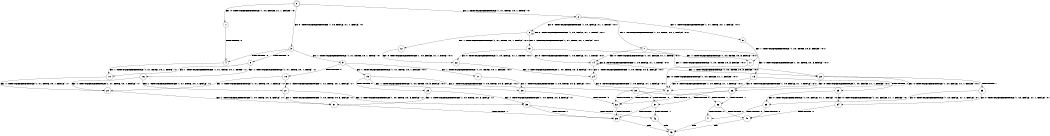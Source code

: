 digraph BCG {
size = "7, 10.5";
center = TRUE;
node [shape = circle];
0 [peripheries = 2];
0 -> 1 [label = "EX !0 !ATOMIC_EXCH_BRANCH (1, +0, FALSE, +1, 1, FALSE) !:0:"];
0 -> 2 [label = "EX !1 !ATOMIC_EXCH_BRANCH (1, +1, TRUE, +0, 1, TRUE) !:0:"];
0 -> 3 [label = "EX !0 !ATOMIC_EXCH_BRANCH (1, +0, FALSE, +1, 1, FALSE) !:0:"];
1 -> 4 [label = "TERMINATE !0"];
2 -> 5 [label = "EX !1 !ATOMIC_EXCH_BRANCH (1, +1, TRUE, +0, 1, FALSE) !:0:1:"];
2 -> 6 [label = "EX !0 !ATOMIC_EXCH_BRANCH (1, +0, FALSE, +1, 1, TRUE) !:0:1:"];
2 -> 7 [label = "EX !1 !ATOMIC_EXCH_BRANCH (1, +1, TRUE, +0, 1, FALSE) !:0:1:"];
3 -> 4 [label = "TERMINATE !0"];
3 -> 8 [label = "TERMINATE !0"];
3 -> 9 [label = "EX !1 !ATOMIC_EXCH_BRANCH (1, +1, TRUE, +0, 1, TRUE) !:0:"];
4 -> 10 [label = "EX !1 !ATOMIC_EXCH_BRANCH (1, +1, TRUE, +0, 1, TRUE) !:1:"];
5 -> 11 [label = "EX !1 !ATOMIC_EXCH_BRANCH (1, +0, TRUE, +0, 3, FALSE) !:0:1:"];
6 -> 12 [label = "EX !1 !ATOMIC_EXCH_BRANCH (1, +1, TRUE, +0, 1, FALSE) !:0:1:"];
6 -> 13 [label = "EX !1 !ATOMIC_EXCH_BRANCH (1, +1, TRUE, +0, 1, FALSE) !:0:1:"];
6 -> 6 [label = "EX !0 !ATOMIC_EXCH_BRANCH (1, +0, FALSE, +1, 1, TRUE) !:0:1:"];
7 -> 11 [label = "EX !1 !ATOMIC_EXCH_BRANCH (1, +0, TRUE, +0, 3, FALSE) !:0:1:"];
7 -> 14 [label = "EX !0 !ATOMIC_EXCH_BRANCH (1, +0, FALSE, +1, 1, TRUE) !:0:1:"];
7 -> 15 [label = "EX !1 !ATOMIC_EXCH_BRANCH (1, +0, TRUE, +0, 3, FALSE) !:0:1:"];
8 -> 10 [label = "EX !1 !ATOMIC_EXCH_BRANCH (1, +1, TRUE, +0, 1, TRUE) !:1:"];
8 -> 16 [label = "EX !1 !ATOMIC_EXCH_BRANCH (1, +1, TRUE, +0, 1, TRUE) !:1:"];
9 -> 17 [label = "EX !1 !ATOMIC_EXCH_BRANCH (1, +1, TRUE, +0, 1, FALSE) !:0:1:"];
9 -> 18 [label = "TERMINATE !0"];
9 -> 19 [label = "EX !1 !ATOMIC_EXCH_BRANCH (1, +1, TRUE, +0, 1, FALSE) !:0:1:"];
10 -> 20 [label = "EX !1 !ATOMIC_EXCH_BRANCH (1, +1, TRUE, +0, 1, FALSE) !:1:"];
11 -> 21 [label = "EX !0 !ATOMIC_EXCH_BRANCH (1, +0, FALSE, +1, 1, FALSE) !:0:1:"];
12 -> 22 [label = "EX !0 !ATOMIC_EXCH_BRANCH (1, +0, FALSE, +1, 1, TRUE) !:0:1:"];
13 -> 22 [label = "EX !0 !ATOMIC_EXCH_BRANCH (1, +0, FALSE, +1, 1, TRUE) !:0:1:"];
13 -> 23 [label = "EX !1 !ATOMIC_EXCH_BRANCH (1, +0, TRUE, +0, 3, FALSE) !:0:1:"];
13 -> 14 [label = "EX !0 !ATOMIC_EXCH_BRANCH (1, +0, FALSE, +1, 1, TRUE) !:0:1:"];
14 -> 24 [label = "EX !1 !ATOMIC_EXCH_BRANCH (1, +0, TRUE, +0, 3, FALSE) !:0:1:"];
14 -> 23 [label = "EX !1 !ATOMIC_EXCH_BRANCH (1, +0, TRUE, +0, 3, FALSE) !:0:1:"];
14 -> 14 [label = "EX !0 !ATOMIC_EXCH_BRANCH (1, +0, FALSE, +1, 1, TRUE) !:0:1:"];
15 -> 21 [label = "EX !0 !ATOMIC_EXCH_BRANCH (1, +0, FALSE, +1, 1, FALSE) !:0:1:"];
15 -> 25 [label = "TERMINATE !1"];
15 -> 26 [label = "EX !0 !ATOMIC_EXCH_BRANCH (1, +0, FALSE, +1, 1, FALSE) !:0:1:"];
16 -> 20 [label = "EX !1 !ATOMIC_EXCH_BRANCH (1, +1, TRUE, +0, 1, FALSE) !:1:"];
16 -> 27 [label = "EX !1 !ATOMIC_EXCH_BRANCH (1, +1, TRUE, +0, 1, FALSE) !:1:"];
17 -> 28 [label = "EX !1 !ATOMIC_EXCH_BRANCH (1, +0, TRUE, +0, 3, FALSE) !:0:1:"];
18 -> 20 [label = "EX !1 !ATOMIC_EXCH_BRANCH (1, +1, TRUE, +0, 1, FALSE) !:1:"];
18 -> 27 [label = "EX !1 !ATOMIC_EXCH_BRANCH (1, +1, TRUE, +0, 1, FALSE) !:1:"];
19 -> 28 [label = "EX !1 !ATOMIC_EXCH_BRANCH (1, +0, TRUE, +0, 3, FALSE) !:0:1:"];
19 -> 29 [label = "TERMINATE !0"];
19 -> 30 [label = "EX !1 !ATOMIC_EXCH_BRANCH (1, +0, TRUE, +0, 3, FALSE) !:0:1:"];
20 -> 31 [label = "EX !1 !ATOMIC_EXCH_BRANCH (1, +0, TRUE, +0, 3, FALSE) !:1:"];
21 -> 32 [label = "TERMINATE !0"];
22 -> 24 [label = "EX !1 !ATOMIC_EXCH_BRANCH (1, +0, TRUE, +0, 3, FALSE) !:0:1:"];
23 -> 21 [label = "EX !0 !ATOMIC_EXCH_BRANCH (1, +0, FALSE, +1, 1, FALSE) !:0:1:"];
23 -> 33 [label = "TERMINATE !1"];
23 -> 26 [label = "EX !0 !ATOMIC_EXCH_BRANCH (1, +0, FALSE, +1, 1, FALSE) !:0:1:"];
24 -> 21 [label = "EX !0 !ATOMIC_EXCH_BRANCH (1, +0, FALSE, +1, 1, FALSE) !:0:1:"];
25 -> 34 [label = "EX !0 !ATOMIC_EXCH_BRANCH (1, +0, FALSE, +1, 1, FALSE) !:0:"];
25 -> 35 [label = "EX !0 !ATOMIC_EXCH_BRANCH (1, +0, FALSE, +1, 1, FALSE) !:0:"];
26 -> 32 [label = "TERMINATE !0"];
26 -> 36 [label = "TERMINATE !1"];
26 -> 37 [label = "TERMINATE !0"];
27 -> 31 [label = "EX !1 !ATOMIC_EXCH_BRANCH (1, +0, TRUE, +0, 3, FALSE) !:1:"];
27 -> 38 [label = "EX !1 !ATOMIC_EXCH_BRANCH (1, +0, TRUE, +0, 3, FALSE) !:1:"];
28 -> 32 [label = "TERMINATE !0"];
29 -> 31 [label = "EX !1 !ATOMIC_EXCH_BRANCH (1, +0, TRUE, +0, 3, FALSE) !:1:"];
29 -> 38 [label = "EX !1 !ATOMIC_EXCH_BRANCH (1, +0, TRUE, +0, 3, FALSE) !:1:"];
30 -> 32 [label = "TERMINATE !0"];
30 -> 36 [label = "TERMINATE !1"];
30 -> 37 [label = "TERMINATE !0"];
31 -> 39 [label = "TERMINATE !1"];
32 -> 39 [label = "TERMINATE !1"];
33 -> 34 [label = "EX !0 !ATOMIC_EXCH_BRANCH (1, +0, FALSE, +1, 1, FALSE) !:0:"];
33 -> 35 [label = "EX !0 !ATOMIC_EXCH_BRANCH (1, +0, FALSE, +1, 1, FALSE) !:0:"];
34 -> 40 [label = "TERMINATE !0"];
35 -> 40 [label = "TERMINATE !0"];
35 -> 41 [label = "TERMINATE !0"];
36 -> 40 [label = "TERMINATE !0"];
36 -> 41 [label = "TERMINATE !0"];
37 -> 39 [label = "TERMINATE !1"];
37 -> 42 [label = "TERMINATE !1"];
38 -> 39 [label = "TERMINATE !1"];
38 -> 42 [label = "TERMINATE !1"];
39 -> 43 [label = "exit"];
40 -> 43 [label = "exit"];
41 -> 43 [label = "exit"];
42 -> 43 [label = "exit"];
}
